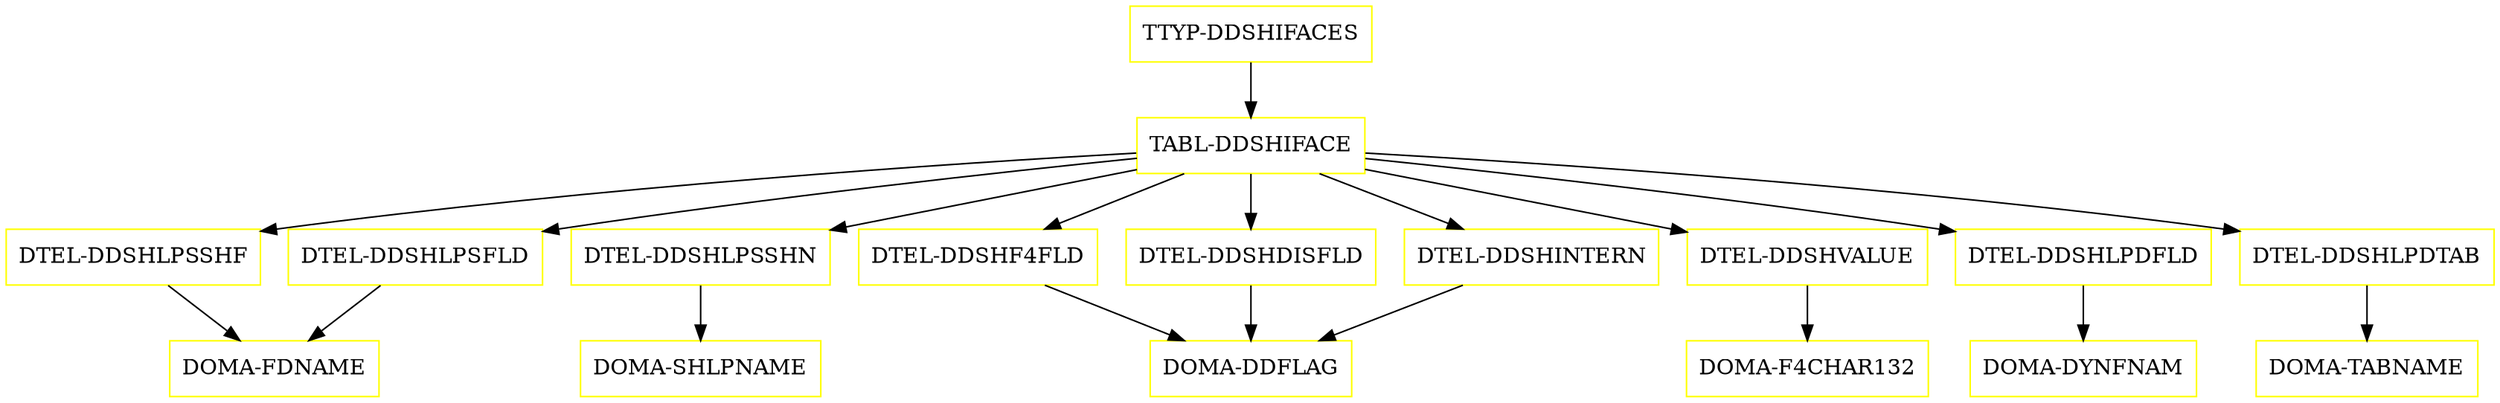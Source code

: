 digraph G {
  "TTYP-DDSHIFACES" [shape=box,color=yellow];
  "TABL-DDSHIFACE" [shape=box,color=yellow,URL="./TABL_DDSHIFACE.html"];
  "DTEL-DDSHLPSSHF" [shape=box,color=yellow,URL="./DTEL_DDSHLPSSHF.html"];
  "DOMA-FDNAME" [shape=box,color=yellow,URL="./DOMA_FDNAME.html"];
  "DTEL-DDSHLPSSHN" [shape=box,color=yellow,URL="./DTEL_DDSHLPSSHN.html"];
  "DOMA-SHLPNAME" [shape=box,color=yellow,URL="./DOMA_SHLPNAME.html"];
  "DTEL-DDSHF4FLD" [shape=box,color=yellow,URL="./DTEL_DDSHF4FLD.html"];
  "DOMA-DDFLAG" [shape=box,color=yellow,URL="./DOMA_DDFLAG.html"];
  "DTEL-DDSHDISFLD" [shape=box,color=yellow,URL="./DTEL_DDSHDISFLD.html"];
  "DTEL-DDSHINTERN" [shape=box,color=yellow,URL="./DTEL_DDSHINTERN.html"];
  "DTEL-DDSHVALUE" [shape=box,color=yellow,URL="./DTEL_DDSHVALUE.html"];
  "DOMA-F4CHAR132" [shape=box,color=yellow,URL="./DOMA_F4CHAR132.html"];
  "DTEL-DDSHLPDFLD" [shape=box,color=yellow,URL="./DTEL_DDSHLPDFLD.html"];
  "DOMA-DYNFNAM" [shape=box,color=yellow,URL="./DOMA_DYNFNAM.html"];
  "DTEL-DDSHLPDTAB" [shape=box,color=yellow,URL="./DTEL_DDSHLPDTAB.html"];
  "DOMA-TABNAME" [shape=box,color=yellow,URL="./DOMA_TABNAME.html"];
  "DTEL-DDSHLPSFLD" [shape=box,color=yellow,URL="./DTEL_DDSHLPSFLD.html"];
  "TTYP-DDSHIFACES" -> "TABL-DDSHIFACE";
  "TABL-DDSHIFACE" -> "DTEL-DDSHLPSFLD";
  "TABL-DDSHIFACE" -> "DTEL-DDSHLPDTAB";
  "TABL-DDSHIFACE" -> "DTEL-DDSHLPDFLD";
  "TABL-DDSHIFACE" -> "DTEL-DDSHVALUE";
  "TABL-DDSHIFACE" -> "DTEL-DDSHINTERN";
  "TABL-DDSHIFACE" -> "DTEL-DDSHDISFLD";
  "TABL-DDSHIFACE" -> "DTEL-DDSHF4FLD";
  "TABL-DDSHIFACE" -> "DTEL-DDSHLPSSHN";
  "TABL-DDSHIFACE" -> "DTEL-DDSHLPSSHF";
  "DTEL-DDSHLPSSHF" -> "DOMA-FDNAME";
  "DTEL-DDSHLPSSHN" -> "DOMA-SHLPNAME";
  "DTEL-DDSHF4FLD" -> "DOMA-DDFLAG";
  "DTEL-DDSHDISFLD" -> "DOMA-DDFLAG";
  "DTEL-DDSHINTERN" -> "DOMA-DDFLAG";
  "DTEL-DDSHVALUE" -> "DOMA-F4CHAR132";
  "DTEL-DDSHLPDFLD" -> "DOMA-DYNFNAM";
  "DTEL-DDSHLPDTAB" -> "DOMA-TABNAME";
  "DTEL-DDSHLPSFLD" -> "DOMA-FDNAME";
}
